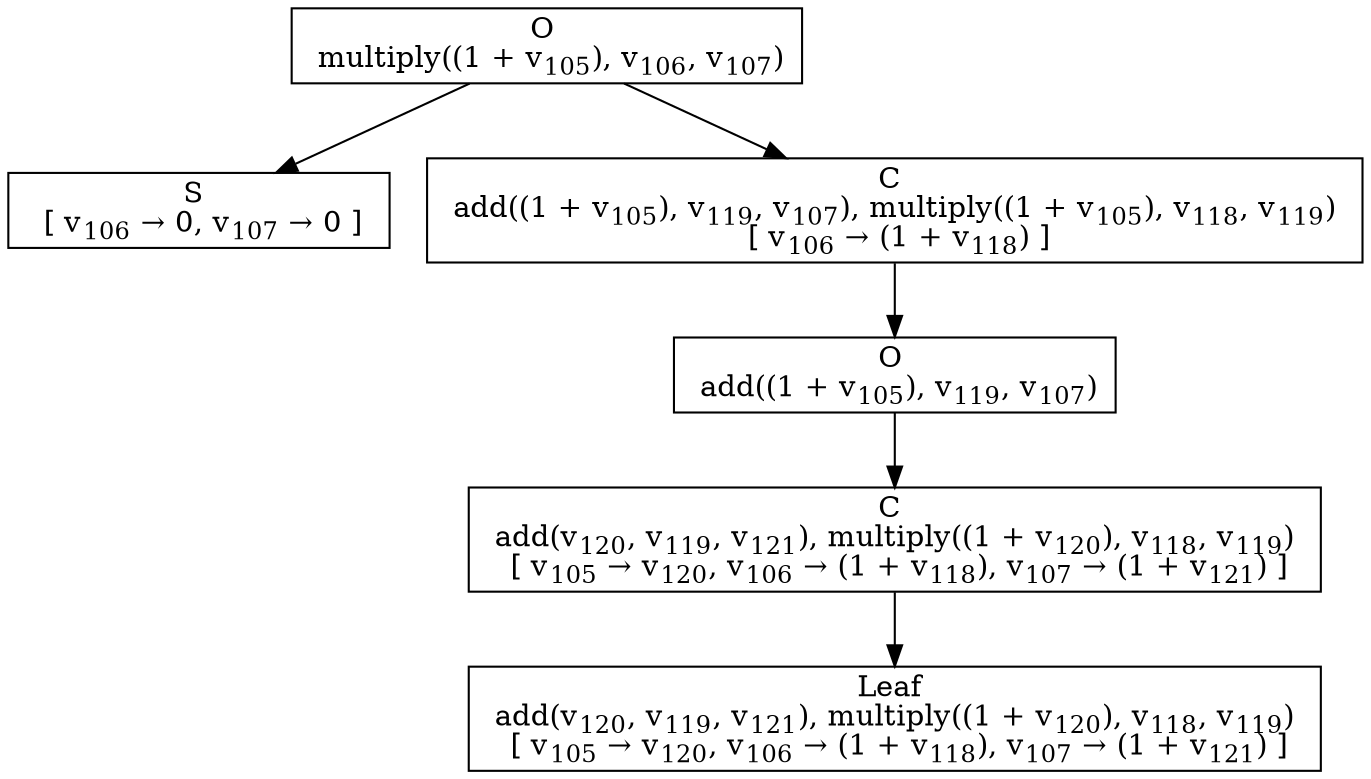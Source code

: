 digraph {
    graph [rankdir=TB
          ,bgcolor=transparent];
    node [shape=box
         ,fillcolor=white
         ,style=filled];
    0 [label=<O <BR/> multiply((1 + v<SUB>105</SUB>), v<SUB>106</SUB>, v<SUB>107</SUB>)>];
    1 [label=<S <BR/>  [ v<SUB>106</SUB> &rarr; 0, v<SUB>107</SUB> &rarr; 0 ] >];
    2 [label=<C <BR/> add((1 + v<SUB>105</SUB>), v<SUB>119</SUB>, v<SUB>107</SUB>), multiply((1 + v<SUB>105</SUB>), v<SUB>118</SUB>, v<SUB>119</SUB>) <BR/>  [ v<SUB>106</SUB> &rarr; (1 + v<SUB>118</SUB>) ] >];
    3 [label=<O <BR/> add((1 + v<SUB>105</SUB>), v<SUB>119</SUB>, v<SUB>107</SUB>)>];
    4 [label=<C <BR/> add(v<SUB>120</SUB>, v<SUB>119</SUB>, v<SUB>121</SUB>), multiply((1 + v<SUB>120</SUB>), v<SUB>118</SUB>, v<SUB>119</SUB>) <BR/>  [ v<SUB>105</SUB> &rarr; v<SUB>120</SUB>, v<SUB>106</SUB> &rarr; (1 + v<SUB>118</SUB>), v<SUB>107</SUB> &rarr; (1 + v<SUB>121</SUB>) ] >];
    5 [label=<Leaf <BR/> add(v<SUB>120</SUB>, v<SUB>119</SUB>, v<SUB>121</SUB>), multiply((1 + v<SUB>120</SUB>), v<SUB>118</SUB>, v<SUB>119</SUB>) <BR/>  [ v<SUB>105</SUB> &rarr; v<SUB>120</SUB>, v<SUB>106</SUB> &rarr; (1 + v<SUB>118</SUB>), v<SUB>107</SUB> &rarr; (1 + v<SUB>121</SUB>) ] >];
    0 -> 1 [label=""];
    0 -> 2 [label=""];
    2 -> 3 [label=""];
    3 -> 4 [label=""];
    4 -> 5 [label=""];
}
